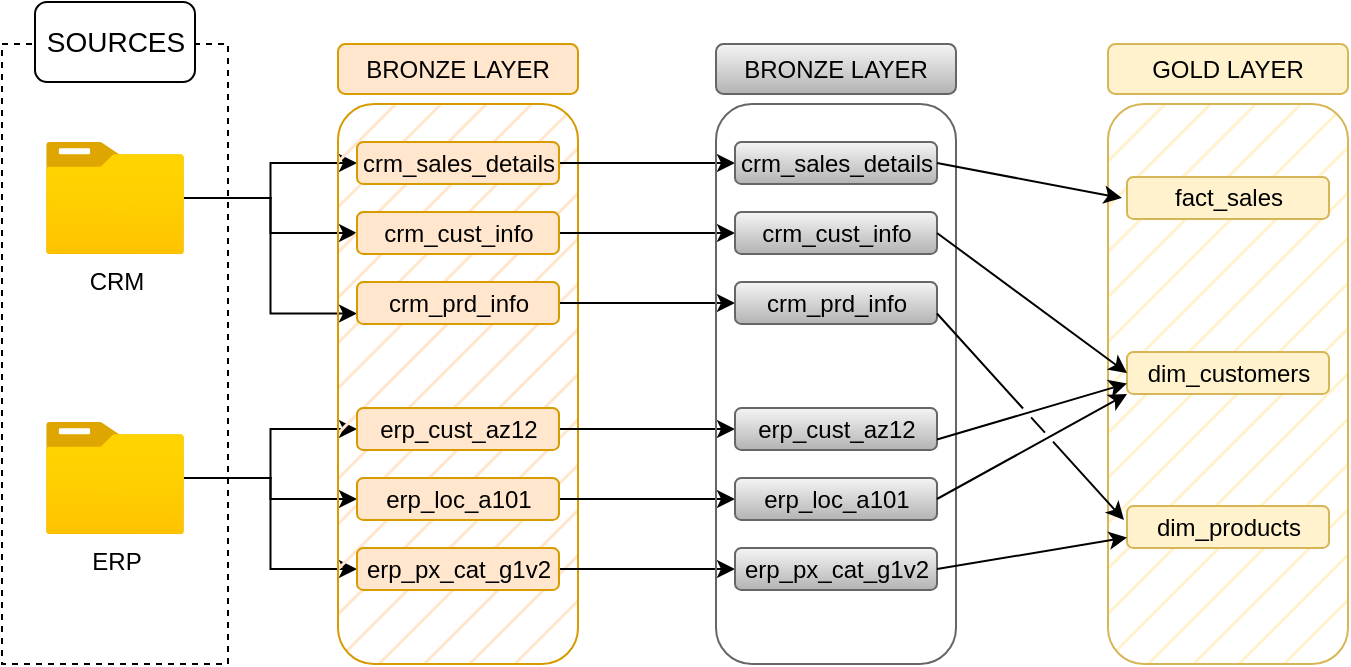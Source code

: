 <mxfile version="26.1.1">
  <diagram name="Page-1" id="T6H60ZWQh4tcHeSX2asE">
    <mxGraphModel dx="780" dy="544" grid="1" gridSize="7" guides="1" tooltips="1" connect="1" arrows="1" fold="1" page="1" pageScale="1" pageWidth="850" pageHeight="1100" math="0" shadow="0">
      <root>
        <mxCell id="0" />
        <mxCell id="1" parent="0" />
        <mxCell id="bhv-mu4VV5DeiVSv-Y8_-1" value="" style="rounded=0;whiteSpace=wrap;html=1;fillColor=none;dashed=1;" parent="1" vertex="1">
          <mxGeometry x="28" y="140" width="113" height="310" as="geometry" />
        </mxCell>
        <mxCell id="bhv-mu4VV5DeiVSv-Y8_-2" value="&lt;font style=&quot;font-size: 14px;&quot;&gt;SOURCES&lt;/font&gt;" style="rounded=1;whiteSpace=wrap;html=1;" parent="1" vertex="1">
          <mxGeometry x="44.5" y="119" width="80" height="40" as="geometry" />
        </mxCell>
        <mxCell id="bhv-mu4VV5DeiVSv-Y8_-12" value="" style="edgeStyle=orthogonalEdgeStyle;rounded=0;orthogonalLoop=1;jettySize=auto;html=1;" parent="1" source="bhv-mu4VV5DeiVSv-Y8_-3" target="bhv-mu4VV5DeiVSv-Y8_-7" edge="1">
          <mxGeometry relative="1" as="geometry" />
        </mxCell>
        <mxCell id="bhv-mu4VV5DeiVSv-Y8_-14" style="edgeStyle=orthogonalEdgeStyle;rounded=0;orthogonalLoop=1;jettySize=auto;html=1;" parent="1" source="bhv-mu4VV5DeiVSv-Y8_-3" target="bhv-mu4VV5DeiVSv-Y8_-8" edge="1">
          <mxGeometry relative="1" as="geometry" />
        </mxCell>
        <mxCell id="bhv-mu4VV5DeiVSv-Y8_-15" style="edgeStyle=orthogonalEdgeStyle;rounded=0;orthogonalLoop=1;jettySize=auto;html=1;entryX=0;entryY=0.75;entryDx=0;entryDy=0;" parent="1" source="bhv-mu4VV5DeiVSv-Y8_-3" target="bhv-mu4VV5DeiVSv-Y8_-9" edge="1">
          <mxGeometry relative="1" as="geometry" />
        </mxCell>
        <mxCell id="bhv-mu4VV5DeiVSv-Y8_-3" value="CRM" style="image;aspect=fixed;html=1;points=[];align=center;fontSize=12;image=img/lib/azure2/general/Folder_Blank.svg;" parent="1" vertex="1">
          <mxGeometry x="50" y="189" width="69" height="56.0" as="geometry" />
        </mxCell>
        <mxCell id="bhv-mu4VV5DeiVSv-Y8_-19" style="edgeStyle=orthogonalEdgeStyle;rounded=0;orthogonalLoop=1;jettySize=auto;html=1;" parent="1" source="bhv-mu4VV5DeiVSv-Y8_-4" target="bhv-mu4VV5DeiVSv-Y8_-16" edge="1">
          <mxGeometry relative="1" as="geometry" />
        </mxCell>
        <mxCell id="bhv-mu4VV5DeiVSv-Y8_-20" style="edgeStyle=orthogonalEdgeStyle;rounded=0;orthogonalLoop=1;jettySize=auto;html=1;" parent="1" source="bhv-mu4VV5DeiVSv-Y8_-4" target="bhv-mu4VV5DeiVSv-Y8_-17" edge="1">
          <mxGeometry relative="1" as="geometry" />
        </mxCell>
        <mxCell id="bhv-mu4VV5DeiVSv-Y8_-21" style="edgeStyle=orthogonalEdgeStyle;rounded=0;orthogonalLoop=1;jettySize=auto;html=1;entryX=0;entryY=0.5;entryDx=0;entryDy=0;" parent="1" source="bhv-mu4VV5DeiVSv-Y8_-4" target="bhv-mu4VV5DeiVSv-Y8_-18" edge="1">
          <mxGeometry relative="1" as="geometry" />
        </mxCell>
        <mxCell id="bhv-mu4VV5DeiVSv-Y8_-4" value="ERP" style="image;aspect=fixed;html=1;points=[];align=center;fontSize=12;image=img/lib/azure2/general/Folder_Blank.svg;" parent="1" vertex="1">
          <mxGeometry x="50" y="329" width="69" height="56.0" as="geometry" />
        </mxCell>
        <mxCell id="bhv-mu4VV5DeiVSv-Y8_-5" value="" style="rounded=1;whiteSpace=wrap;html=1;fillColor=#ffe6cc;strokeColor=#d79b00;fillStyle=hatch;" parent="1" vertex="1">
          <mxGeometry x="196" y="170" width="120" height="280" as="geometry" />
        </mxCell>
        <mxCell id="bhv-mu4VV5DeiVSv-Y8_-6" value="BRONZE LAYER" style="rounded=1;whiteSpace=wrap;html=1;fillColor=#ffe6cc;strokeColor=#d79b00;" parent="1" vertex="1">
          <mxGeometry x="196" y="140" width="120" height="25" as="geometry" />
        </mxCell>
        <mxCell id="cqyQQJu6EhRa2O8Zri6y-10" style="edgeStyle=orthogonalEdgeStyle;rounded=0;orthogonalLoop=1;jettySize=auto;html=1;" parent="1" source="bhv-mu4VV5DeiVSv-Y8_-7" target="cqyQQJu6EhRa2O8Zri6y-3" edge="1">
          <mxGeometry relative="1" as="geometry" />
        </mxCell>
        <mxCell id="bhv-mu4VV5DeiVSv-Y8_-7" value="crm_sales_details" style="rounded=1;whiteSpace=wrap;html=1;fillColor=#ffe6cc;strokeColor=#d79b00;" parent="1" vertex="1">
          <mxGeometry x="205.5" y="189" width="101" height="21" as="geometry" />
        </mxCell>
        <mxCell id="cqyQQJu6EhRa2O8Zri6y-11" style="edgeStyle=orthogonalEdgeStyle;rounded=0;orthogonalLoop=1;jettySize=auto;html=1;" parent="1" source="bhv-mu4VV5DeiVSv-Y8_-8" target="cqyQQJu6EhRa2O8Zri6y-4" edge="1">
          <mxGeometry relative="1" as="geometry" />
        </mxCell>
        <mxCell id="bhv-mu4VV5DeiVSv-Y8_-8" value="crm_cust_info" style="rounded=1;whiteSpace=wrap;html=1;fillColor=#ffe6cc;strokeColor=#d79b00;" parent="1" vertex="1">
          <mxGeometry x="205.5" y="224" width="101" height="21" as="geometry" />
        </mxCell>
        <mxCell id="cqyQQJu6EhRa2O8Zri6y-12" style="edgeStyle=orthogonalEdgeStyle;rounded=0;orthogonalLoop=1;jettySize=auto;html=1;" parent="1" source="bhv-mu4VV5DeiVSv-Y8_-9" target="cqyQQJu6EhRa2O8Zri6y-5" edge="1">
          <mxGeometry relative="1" as="geometry" />
        </mxCell>
        <mxCell id="bhv-mu4VV5DeiVSv-Y8_-9" value="crm_prd_info" style="rounded=1;whiteSpace=wrap;html=1;fillColor=#ffe6cc;strokeColor=#d79b00;" parent="1" vertex="1">
          <mxGeometry x="205.5" y="259" width="101" height="21" as="geometry" />
        </mxCell>
        <mxCell id="cqyQQJu6EhRa2O8Zri6y-14" style="edgeStyle=orthogonalEdgeStyle;rounded=0;orthogonalLoop=1;jettySize=auto;html=1;entryX=0;entryY=0.5;entryDx=0;entryDy=0;" parent="1" source="bhv-mu4VV5DeiVSv-Y8_-16" target="cqyQQJu6EhRa2O8Zri6y-6" edge="1">
          <mxGeometry relative="1" as="geometry" />
        </mxCell>
        <mxCell id="bhv-mu4VV5DeiVSv-Y8_-16" value="erp_cust_az12" style="rounded=1;whiteSpace=wrap;html=1;fillColor=#ffe6cc;strokeColor=#d79b00;" parent="1" vertex="1">
          <mxGeometry x="205.5" y="322" width="101" height="21" as="geometry" />
        </mxCell>
        <mxCell id="cqyQQJu6EhRa2O8Zri6y-15" style="edgeStyle=orthogonalEdgeStyle;rounded=0;orthogonalLoop=1;jettySize=auto;html=1;entryX=0;entryY=0.5;entryDx=0;entryDy=0;" parent="1" source="bhv-mu4VV5DeiVSv-Y8_-17" target="cqyQQJu6EhRa2O8Zri6y-7" edge="1">
          <mxGeometry relative="1" as="geometry" />
        </mxCell>
        <mxCell id="bhv-mu4VV5DeiVSv-Y8_-17" value="erp_loc_a101" style="rounded=1;whiteSpace=wrap;html=1;fillColor=#ffe6cc;strokeColor=#d79b00;" parent="1" vertex="1">
          <mxGeometry x="205.5" y="357" width="101" height="21" as="geometry" />
        </mxCell>
        <mxCell id="cqyQQJu6EhRa2O8Zri6y-16" style="edgeStyle=orthogonalEdgeStyle;rounded=0;orthogonalLoop=1;jettySize=auto;html=1;entryX=0;entryY=0.5;entryDx=0;entryDy=0;" parent="1" source="bhv-mu4VV5DeiVSv-Y8_-18" target="cqyQQJu6EhRa2O8Zri6y-8" edge="1">
          <mxGeometry relative="1" as="geometry" />
        </mxCell>
        <mxCell id="bhv-mu4VV5DeiVSv-Y8_-18" value="erp_px_cat_g1v2" style="rounded=1;whiteSpace=wrap;html=1;fillColor=#ffe6cc;strokeColor=#d79b00;" parent="1" vertex="1">
          <mxGeometry x="205.5" y="392" width="101" height="21" as="geometry" />
        </mxCell>
        <mxCell id="cqyQQJu6EhRa2O8Zri6y-1" value="" style="rounded=1;whiteSpace=wrap;html=1;fillColor=none;strokeColor=#666666;fillStyle=hatch;gradientColor=#b3b3b3;" parent="1" vertex="1">
          <mxGeometry x="385" y="170" width="120" height="280" as="geometry" />
        </mxCell>
        <mxCell id="cqyQQJu6EhRa2O8Zri6y-2" value="BRONZE LAYER" style="rounded=1;whiteSpace=wrap;html=1;fillColor=#f5f5f5;strokeColor=#666666;gradientColor=#b3b3b3;" parent="1" vertex="1">
          <mxGeometry x="385" y="140" width="120" height="25" as="geometry" />
        </mxCell>
        <mxCell id="cqyQQJu6EhRa2O8Zri6y-3" value="crm_sales_details" style="rounded=1;whiteSpace=wrap;html=1;fillColor=#f5f5f5;strokeColor=#666666;gradientColor=#b3b3b3;" parent="1" vertex="1">
          <mxGeometry x="394.5" y="189" width="101" height="21" as="geometry" />
        </mxCell>
        <mxCell id="cqyQQJu6EhRa2O8Zri6y-4" value="crm_cust_info" style="rounded=1;whiteSpace=wrap;html=1;fillColor=#f5f5f5;strokeColor=#666666;gradientColor=#b3b3b3;" parent="1" vertex="1">
          <mxGeometry x="394.5" y="224" width="101" height="21" as="geometry" />
        </mxCell>
        <mxCell id="cqyQQJu6EhRa2O8Zri6y-5" value="crm_prd_info" style="rounded=1;whiteSpace=wrap;html=1;fillColor=#f5f5f5;strokeColor=#666666;gradientColor=#b3b3b3;" parent="1" vertex="1">
          <mxGeometry x="394.5" y="259" width="101" height="21" as="geometry" />
        </mxCell>
        <mxCell id="cqyQQJu6EhRa2O8Zri6y-6" value="erp_cust_az12" style="rounded=1;whiteSpace=wrap;html=1;fillColor=#f5f5f5;strokeColor=#666666;gradientColor=#b3b3b3;" parent="1" vertex="1">
          <mxGeometry x="394.5" y="322" width="101" height="21" as="geometry" />
        </mxCell>
        <mxCell id="cqyQQJu6EhRa2O8Zri6y-7" value="erp_loc_a101" style="rounded=1;whiteSpace=wrap;html=1;fillColor=#f5f5f5;strokeColor=#666666;gradientColor=#b3b3b3;" parent="1" vertex="1">
          <mxGeometry x="394.5" y="357" width="101" height="21" as="geometry" />
        </mxCell>
        <mxCell id="cqyQQJu6EhRa2O8Zri6y-8" value="erp_px_cat_g1v2" style="rounded=1;whiteSpace=wrap;html=1;fillColor=#f5f5f5;strokeColor=#666666;gradientColor=#b3b3b3;" parent="1" vertex="1">
          <mxGeometry x="394.5" y="392" width="101" height="21" as="geometry" />
        </mxCell>
        <mxCell id="o0cWGQHKwDS_LpR_lftX-1" value="" style="rounded=1;whiteSpace=wrap;html=1;fillStyle=hatch;fillColor=#fff2cc;strokeColor=#d6b656;gradientColor=none;" vertex="1" parent="1">
          <mxGeometry x="581" y="170" width="120" height="280" as="geometry" />
        </mxCell>
        <mxCell id="o0cWGQHKwDS_LpR_lftX-2" value="GOLD LAYER" style="rounded=1;whiteSpace=wrap;html=1;fillColor=#fff2cc;strokeColor=#d6b656;gradientColor=none;" vertex="1" parent="1">
          <mxGeometry x="581" y="140" width="120" height="25" as="geometry" />
        </mxCell>
        <mxCell id="o0cWGQHKwDS_LpR_lftX-3" value="fact_sales" style="rounded=1;whiteSpace=wrap;html=1;fillColor=#fff2cc;strokeColor=#d6b656;gradientColor=none;" vertex="1" parent="1">
          <mxGeometry x="590.5" y="206.5" width="101" height="21" as="geometry" />
        </mxCell>
        <mxCell id="o0cWGQHKwDS_LpR_lftX-4" value="dim_customers" style="rounded=1;whiteSpace=wrap;html=1;fillColor=#fff2cc;strokeColor=#d6b656;gradientColor=none;" vertex="1" parent="1">
          <mxGeometry x="590.5" y="294" width="101" height="21" as="geometry" />
        </mxCell>
        <mxCell id="o0cWGQHKwDS_LpR_lftX-5" value="dim_products" style="rounded=1;whiteSpace=wrap;html=1;fillColor=#fff2cc;strokeColor=#d6b656;gradientColor=none;" vertex="1" parent="1">
          <mxGeometry x="590.5" y="371" width="101" height="21" as="geometry" />
        </mxCell>
        <mxCell id="o0cWGQHKwDS_LpR_lftX-10" value="" style="endArrow=classic;html=1;rounded=0;exitX=1;exitY=0.5;exitDx=0;exitDy=0;entryX=0.058;entryY=0.168;entryDx=0;entryDy=0;entryPerimeter=0;" edge="1" parent="1" source="cqyQQJu6EhRa2O8Zri6y-3" target="o0cWGQHKwDS_LpR_lftX-1">
          <mxGeometry width="50" height="50" relative="1" as="geometry">
            <mxPoint x="378" y="309" as="sourcePoint" />
            <mxPoint x="553" y="210" as="targetPoint" />
            <Array as="points" />
          </mxGeometry>
        </mxCell>
        <mxCell id="o0cWGQHKwDS_LpR_lftX-11" value="" style="endArrow=classic;html=1;rounded=0;exitX=1;exitY=0.5;exitDx=0;exitDy=0;entryX=0;entryY=0.5;entryDx=0;entryDy=0;jumpStyle=gap;" edge="1" parent="1" source="cqyQQJu6EhRa2O8Zri6y-4" target="o0cWGQHKwDS_LpR_lftX-4">
          <mxGeometry width="50" height="50" relative="1" as="geometry">
            <mxPoint x="511" y="302" as="sourcePoint" />
            <mxPoint x="561" y="252" as="targetPoint" />
          </mxGeometry>
        </mxCell>
        <mxCell id="o0cWGQHKwDS_LpR_lftX-12" value="" style="endArrow=classic;html=1;rounded=0;exitX=1;exitY=0.5;exitDx=0;exitDy=0;entryX=0;entryY=1;entryDx=0;entryDy=0;jumpStyle=gap;" edge="1" parent="1" source="cqyQQJu6EhRa2O8Zri6y-7" target="o0cWGQHKwDS_LpR_lftX-4">
          <mxGeometry width="50" height="50" relative="1" as="geometry">
            <mxPoint x="518" y="386" as="sourcePoint" />
            <mxPoint x="560" y="336" as="targetPoint" />
          </mxGeometry>
        </mxCell>
        <mxCell id="o0cWGQHKwDS_LpR_lftX-13" value="" style="endArrow=classic;html=1;rounded=0;exitX=1;exitY=0.75;exitDx=0;exitDy=0;entryX=0;entryY=0.75;entryDx=0;entryDy=0;jumpStyle=gap;" edge="1" parent="1" source="cqyQQJu6EhRa2O8Zri6y-6" target="o0cWGQHKwDS_LpR_lftX-4">
          <mxGeometry width="50" height="50" relative="1" as="geometry">
            <mxPoint x="511" y="343" as="sourcePoint" />
            <mxPoint x="561" y="293" as="targetPoint" />
          </mxGeometry>
        </mxCell>
        <mxCell id="o0cWGQHKwDS_LpR_lftX-14" value="" style="endArrow=classic;html=1;rounded=0;exitX=1;exitY=0.75;exitDx=0;exitDy=0;jumpStyle=gap;" edge="1" parent="1" source="cqyQQJu6EhRa2O8Zri6y-5">
          <mxGeometry width="50" height="50" relative="1" as="geometry">
            <mxPoint x="539" y="428" as="sourcePoint" />
            <mxPoint x="589" y="378" as="targetPoint" />
          </mxGeometry>
        </mxCell>
        <mxCell id="o0cWGQHKwDS_LpR_lftX-16" value="" style="endArrow=classic;html=1;rounded=0;exitX=1;exitY=0.5;exitDx=0;exitDy=0;entryX=0;entryY=0.75;entryDx=0;entryDy=0;jumpStyle=gap;" edge="1" parent="1" source="cqyQQJu6EhRa2O8Zri6y-8" target="o0cWGQHKwDS_LpR_lftX-5">
          <mxGeometry width="50" height="50" relative="1" as="geometry">
            <mxPoint x="525" y="491" as="sourcePoint" />
            <mxPoint x="575" y="441" as="targetPoint" />
          </mxGeometry>
        </mxCell>
      </root>
    </mxGraphModel>
  </diagram>
</mxfile>
